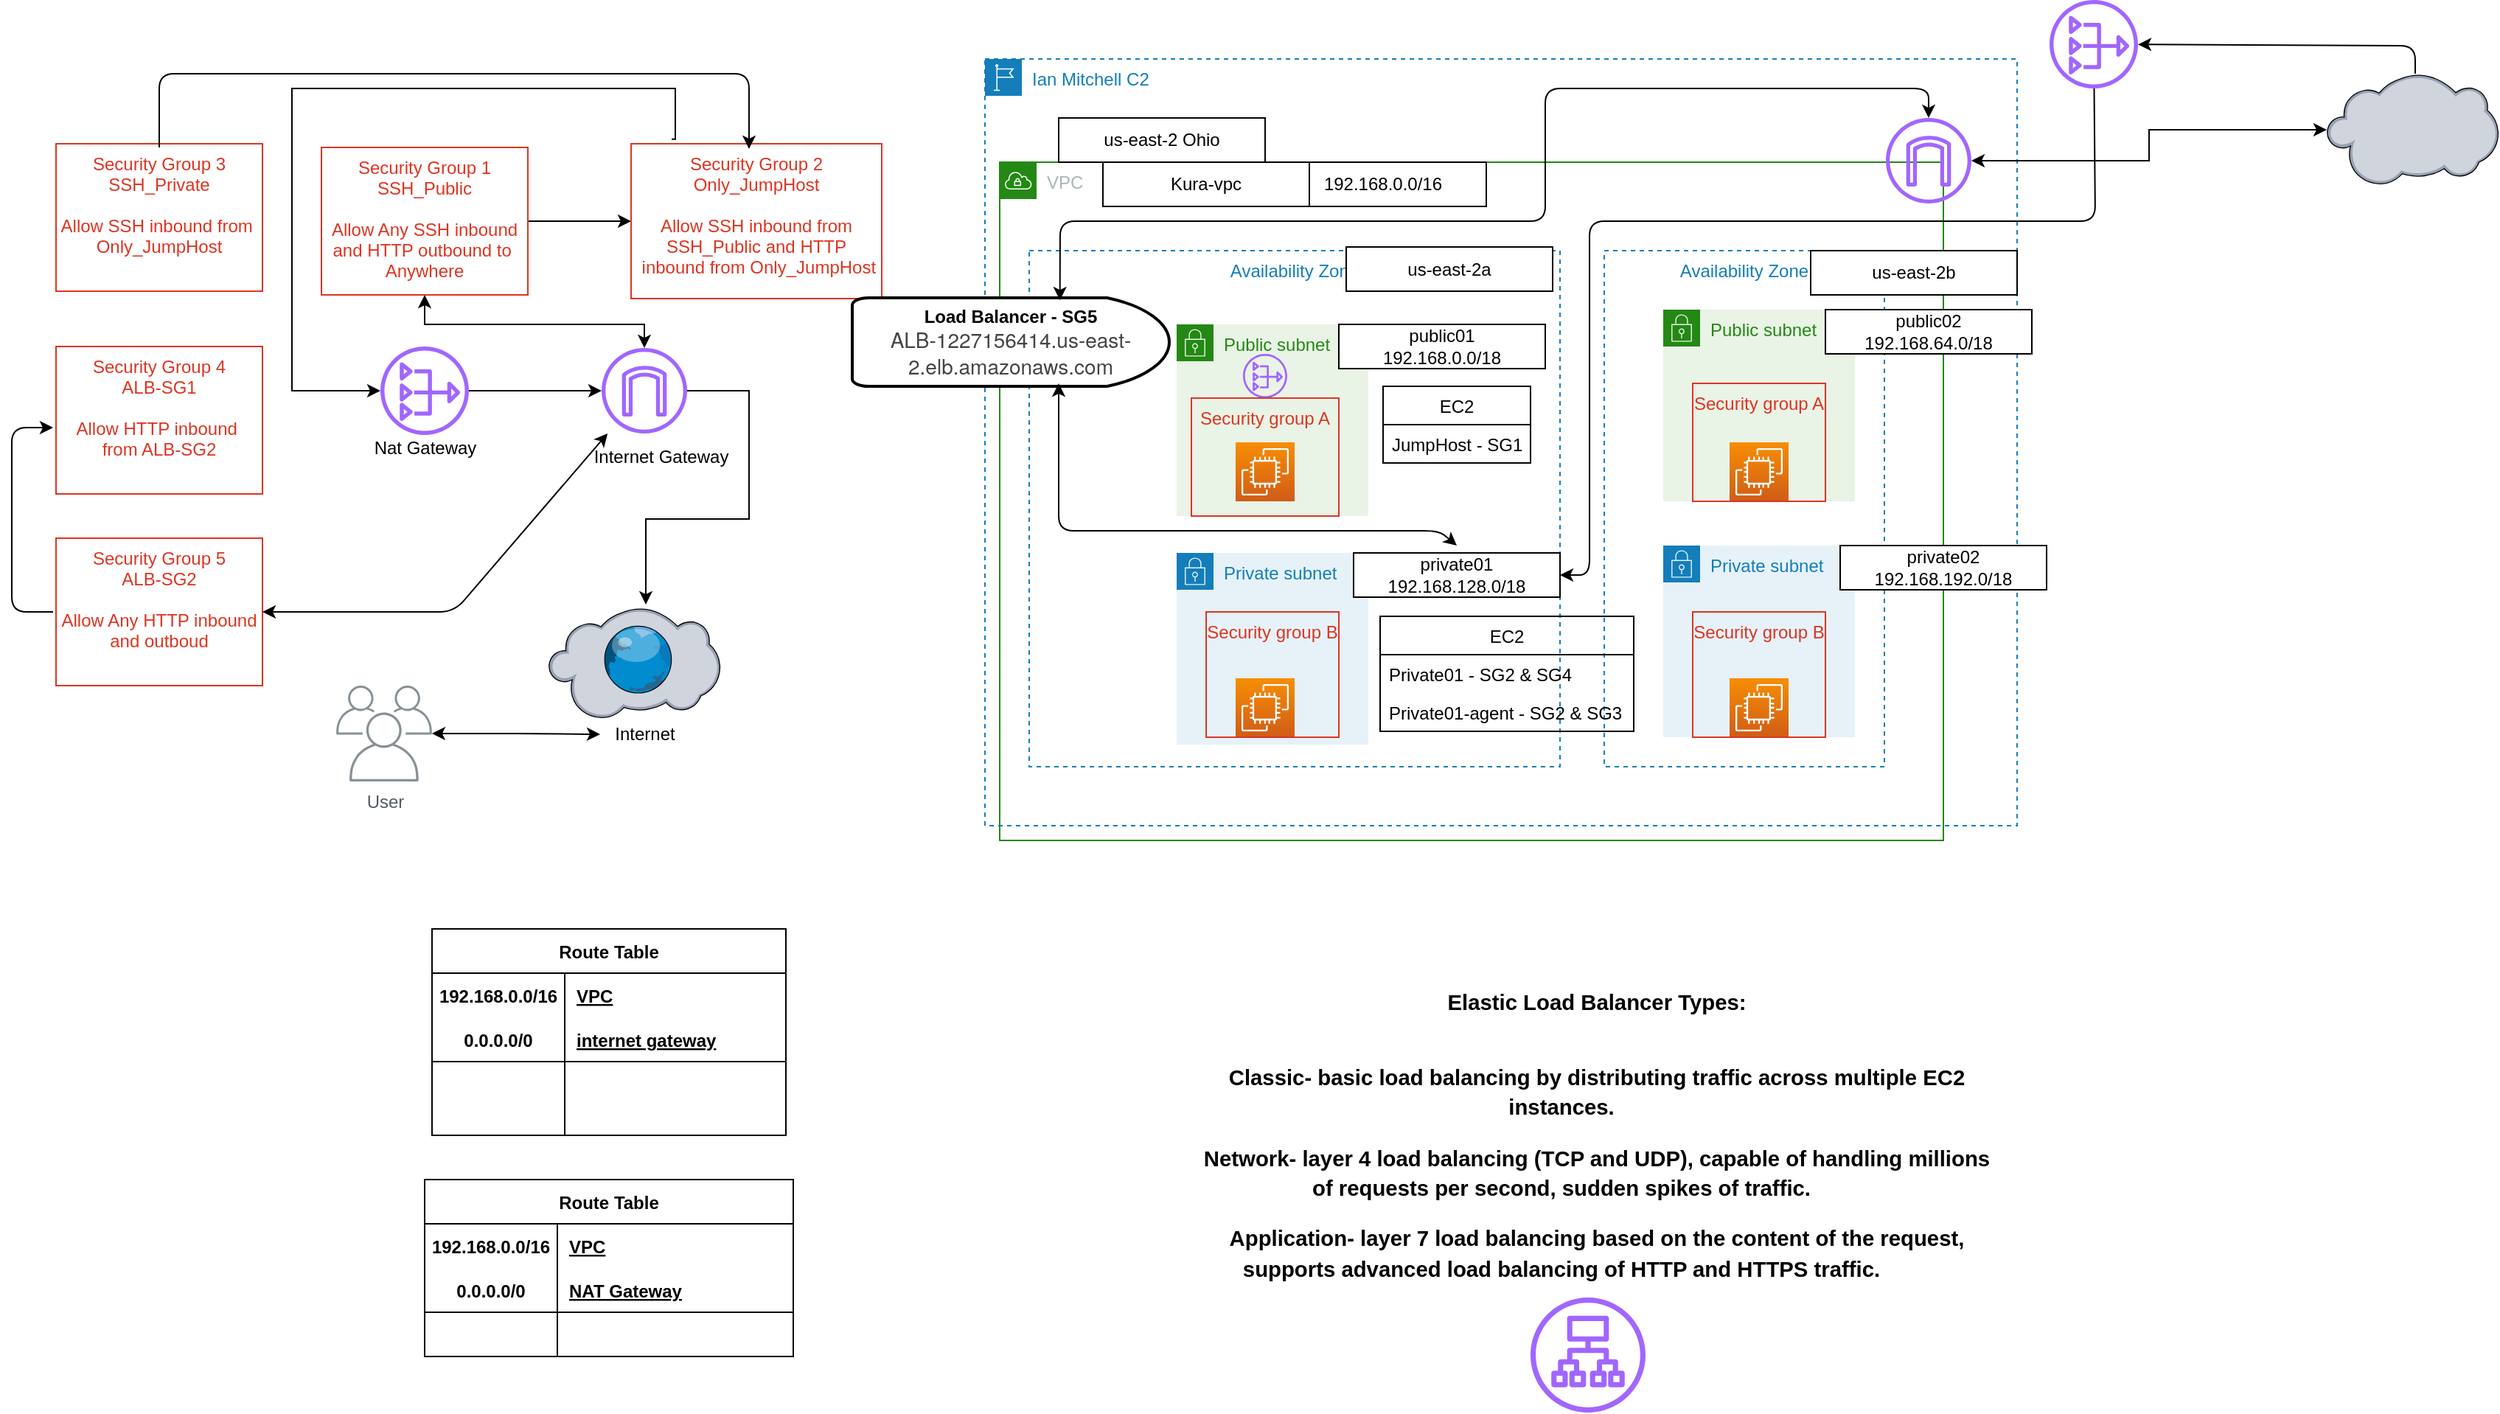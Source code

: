 <mxfile version="15.1.4" type="google"><diagram id="nw7TyY6NWrNO5nHJW8jS" name="Page-1"><mxGraphModel dx="1888" dy="1678" grid="1" gridSize="10" guides="1" tooltips="1" connect="1" arrows="1" fold="1" page="1" pageScale="1" pageWidth="850" pageHeight="1100" math="0" shadow="0"><root><mxCell id="0"/><mxCell id="1" parent="0"/><mxCell id="JTOwsbDZzf5b72OBdM26-1" value="VPC" style="points=[[0,0],[0.25,0],[0.5,0],[0.75,0],[1,0],[1,0.25],[1,0.5],[1,0.75],[1,1],[0.75,1],[0.5,1],[0.25,1],[0,1],[0,0.75],[0,0.5],[0,0.25]];outlineConnect=0;gradientColor=none;html=1;whiteSpace=wrap;fontSize=12;fontStyle=0;shape=mxgraph.aws4.group;grIcon=mxgraph.aws4.group_vpc;strokeColor=#248814;fillColor=none;verticalAlign=top;align=left;spacingLeft=30;fontColor=#AAB7B8;dashed=0;" parent="1" vertex="1"><mxGeometry x="190" y="90" width="640" height="460" as="geometry"/></mxCell><mxCell id="JTOwsbDZzf5b72OBdM26-2" value="Ian Mitchell C2" style="points=[[0,0],[0.25,0],[0.5,0],[0.75,0],[1,0],[1,0.25],[1,0.5],[1,0.75],[1,1],[0.75,1],[0.5,1],[0.25,1],[0,1],[0,0.75],[0,0.5],[0,0.25]];outlineConnect=0;gradientColor=none;html=1;whiteSpace=wrap;fontSize=12;fontStyle=0;shape=mxgraph.aws4.group;grIcon=mxgraph.aws4.group_region;strokeColor=#147EBA;fillColor=none;verticalAlign=top;align=left;spacingLeft=30;fontColor=#147EBA;dashed=1;" parent="1" vertex="1"><mxGeometry x="180" y="20" width="700" height="520" as="geometry"/></mxCell><mxCell id="JTOwsbDZzf5b72OBdM26-3" value="Availability Zone" style="fillColor=none;strokeColor=#147EBA;dashed=1;verticalAlign=top;fontStyle=0;fontColor=#147EBA;" parent="1" vertex="1"><mxGeometry x="210" y="150" width="360" height="350" as="geometry"/></mxCell><mxCell id="JTOwsbDZzf5b72OBdM26-4" value="Availability Zone" style="fillColor=none;strokeColor=#147EBA;dashed=1;verticalAlign=top;fontStyle=0;fontColor=#147EBA;" parent="1" vertex="1"><mxGeometry x="600" y="150" width="190" height="350" as="geometry"/></mxCell><mxCell id="JTOwsbDZzf5b72OBdM26-6" value="Public subnet" style="points=[[0,0],[0.25,0],[0.5,0],[0.75,0],[1,0],[1,0.25],[1,0.5],[1,0.75],[1,1],[0.75,1],[0.5,1],[0.25,1],[0,1],[0,0.75],[0,0.5],[0,0.25]];outlineConnect=0;gradientColor=none;html=1;whiteSpace=wrap;fontSize=12;fontStyle=0;shape=mxgraph.aws4.group;grIcon=mxgraph.aws4.group_security_group;grStroke=0;strokeColor=#248814;fillColor=#E9F3E6;verticalAlign=top;align=left;spacingLeft=30;fontColor=#248814;dashed=0;" parent="1" vertex="1"><mxGeometry x="310" y="200" width="130" height="130" as="geometry"/></mxCell><mxCell id="JTOwsbDZzf5b72OBdM26-7" value="Public subnet" style="points=[[0,0],[0.25,0],[0.5,0],[0.75,0],[1,0],[1,0.25],[1,0.5],[1,0.75],[1,1],[0.75,1],[0.5,1],[0.25,1],[0,1],[0,0.75],[0,0.5],[0,0.25]];outlineConnect=0;gradientColor=none;html=1;whiteSpace=wrap;fontSize=12;fontStyle=0;shape=mxgraph.aws4.group;grIcon=mxgraph.aws4.group_security_group;grStroke=0;strokeColor=#248814;fillColor=#E9F3E6;verticalAlign=top;align=left;spacingLeft=30;fontColor=#248814;dashed=0;" parent="1" vertex="1"><mxGeometry x="640" y="190" width="130" height="130" as="geometry"/></mxCell><mxCell id="JTOwsbDZzf5b72OBdM26-9" value="Private subnet" style="points=[[0,0],[0.25,0],[0.5,0],[0.75,0],[1,0],[1,0.25],[1,0.5],[1,0.75],[1,1],[0.75,1],[0.5,1],[0.25,1],[0,1],[0,0.75],[0,0.5],[0,0.25]];outlineConnect=0;gradientColor=none;html=1;whiteSpace=wrap;fontSize=12;fontStyle=0;shape=mxgraph.aws4.group;grIcon=mxgraph.aws4.group_security_group;grStroke=0;strokeColor=#147EBA;fillColor=#E6F2F8;verticalAlign=top;align=left;spacingLeft=30;fontColor=#147EBA;dashed=0;" parent="1" vertex="1"><mxGeometry x="310" y="355" width="130" height="130" as="geometry"/></mxCell><mxCell id="JTOwsbDZzf5b72OBdM26-10" value="Private subnet" style="points=[[0,0],[0.25,0],[0.5,0],[0.75,0],[1,0],[1,0.25],[1,0.5],[1,0.75],[1,1],[0.75,1],[0.5,1],[0.25,1],[0,1],[0,0.75],[0,0.5],[0,0.25]];outlineConnect=0;gradientColor=none;html=1;whiteSpace=wrap;fontSize=12;fontStyle=0;shape=mxgraph.aws4.group;grIcon=mxgraph.aws4.group_security_group;grStroke=0;strokeColor=#147EBA;fillColor=#E6F2F8;verticalAlign=top;align=left;spacingLeft=30;fontColor=#147EBA;dashed=0;" parent="1" vertex="1"><mxGeometry x="640" y="350" width="130" height="130" as="geometry"/></mxCell><mxCell id="JTOwsbDZzf5b72OBdM26-14" value="us-east-2a" style="html=1;whiteSpace=wrap;container=1;recursiveResize=0;collapsible=0;" parent="1" vertex="1"><mxGeometry x="425" y="147.5" width="140" height="30" as="geometry"/></mxCell><mxCell id="JTOwsbDZzf5b72OBdM26-16" value="us-east-2b" style="html=1;whiteSpace=wrap;container=1;recursiveResize=0;collapsible=0;" parent="1" vertex="1"><mxGeometry x="740" y="150" width="140" height="30" as="geometry"/></mxCell><mxCell id="JTOwsbDZzf5b72OBdM26-18" value="us-east-2 Ohio" style="html=1;whiteSpace=wrap;container=1;recursiveResize=0;collapsible=0;" parent="1" vertex="1"><mxGeometry x="230" y="60" width="140" height="30" as="geometry"/></mxCell><mxCell id="JTOwsbDZzf5b72OBdM26-22" value="private02&lt;br&gt;192.168.192.0/18" style="html=1;whiteSpace=wrap;container=1;recursiveResize=0;collapsible=0;" parent="1" vertex="1"><mxGeometry x="760" y="350" width="140" height="30" as="geometry"/></mxCell><mxCell id="JTOwsbDZzf5b72OBdM26-24" value="public01&lt;br&gt;192.168.0.0/18" style="html=1;whiteSpace=wrap;container=1;recursiveResize=0;collapsible=0;" parent="1" vertex="1"><mxGeometry x="420" y="200" width="140" height="30" as="geometry"/></mxCell><mxCell id="JTOwsbDZzf5b72OBdM26-27" value="private01&lt;br&gt;192.168.128.0/18" style="html=1;whiteSpace=wrap;container=1;recursiveResize=0;collapsible=0;" parent="1" vertex="1"><mxGeometry x="430" y="355" width="140" height="30" as="geometry"/></mxCell><mxCell id="JTOwsbDZzf5b72OBdM26-29" value="public02&lt;br&gt;192.168.64.0/18" style="html=1;whiteSpace=wrap;container=1;recursiveResize=0;collapsible=0;" parent="1" vertex="1"><mxGeometry x="750" y="190" width="140" height="30" as="geometry"/></mxCell><mxCell id="JTOwsbDZzf5b72OBdM26-32" value="192.168.0.0/16" style="html=1;whiteSpace=wrap;container=1;recursiveResize=0;collapsible=0;" parent="1" vertex="1"><mxGeometry x="380" y="90" width="140" height="30" as="geometry"/></mxCell><mxCell id="JTOwsbDZzf5b72OBdM26-12" value="Kura-vpc" style="html=1;whiteSpace=wrap;container=1;recursiveResize=0;collapsible=0;labelBorderColor=#FFFFFF;" parent="1" vertex="1"><mxGeometry x="260" y="90" width="140" height="30" as="geometry"/></mxCell><mxCell id="JTOwsbDZzf5b72OBdM26-104" style="edgeStyle=orthogonalEdgeStyle;rounded=0;orthogonalLoop=1;jettySize=auto;html=1;fontColor=#000000;startArrow=classic;startFill=1;endArrow=classic;endFill=1;" parent="1" source="JTOwsbDZzf5b72OBdM26-34" target="JTOwsbDZzf5b72OBdM26-102" edge="1"><mxGeometry relative="1" as="geometry"/></mxCell><mxCell id="JTOwsbDZzf5b72OBdM26-34" value="" style="outlineConnect=0;fontColor=#232F3E;gradientColor=none;fillColor=#A166FF;strokeColor=none;dashed=0;verticalLabelPosition=bottom;verticalAlign=top;align=center;html=1;fontSize=12;fontStyle=0;aspect=fixed;pointerEvents=1;shape=mxgraph.aws4.internet_gateway;" parent="1" vertex="1"><mxGeometry x="791" y="60" width="58" height="58" as="geometry"/></mxCell><mxCell id="JTOwsbDZzf5b72OBdM26-36" value="" style="points=[[0,0,0],[0.25,0,0],[0.5,0,0],[0.75,0,0],[1,0,0],[0,1,0],[0.25,1,0],[0.5,1,0],[0.75,1,0],[1,1,0],[0,0.25,0],[0,0.5,0],[0,0.75,0],[1,0.25,0],[1,0.5,0],[1,0.75,0]];outlineConnect=0;fontColor=#232F3E;gradientColor=#F78E04;gradientDirection=north;fillColor=#D05C17;strokeColor=#ffffff;dashed=0;verticalLabelPosition=bottom;verticalAlign=top;align=center;html=1;fontSize=12;fontStyle=0;aspect=fixed;shape=mxgraph.aws4.resourceIcon;resIcon=mxgraph.aws4.ec2;" parent="1" vertex="1"><mxGeometry x="685" y="440" width="40" height="40" as="geometry"/></mxCell><mxCell id="JTOwsbDZzf5b72OBdM26-37" value="" style="points=[[0,0,0],[0.25,0,0],[0.5,0,0],[0.75,0,0],[1,0,0],[0,1,0],[0.25,1,0],[0.5,1,0],[0.75,1,0],[1,1,0],[0,0.25,0],[0,0.5,0],[0,0.75,0],[1,0.25,0],[1,0.5,0],[1,0.75,0]];outlineConnect=0;fontColor=#232F3E;gradientColor=#F78E04;gradientDirection=north;fillColor=#D05C17;strokeColor=#ffffff;dashed=0;verticalLabelPosition=bottom;verticalAlign=top;align=center;html=1;fontSize=12;fontStyle=0;aspect=fixed;shape=mxgraph.aws4.resourceIcon;resIcon=mxgraph.aws4.ec2;" parent="1" vertex="1"><mxGeometry x="685" y="280" width="40" height="40" as="geometry"/></mxCell><mxCell id="JTOwsbDZzf5b72OBdM26-39" value="" style="points=[[0,0,0],[0.25,0,0],[0.5,0,0],[0.75,0,0],[1,0,0],[0,1,0],[0.25,1,0],[0.5,1,0],[0.75,1,0],[1,1,0],[0,0.25,0],[0,0.5,0],[0,0.75,0],[1,0.25,0],[1,0.5,0],[1,0.75,0]];outlineConnect=0;fontColor=#232F3E;gradientColor=#F78E04;gradientDirection=north;fillColor=#D05C17;strokeColor=#ffffff;dashed=0;verticalLabelPosition=bottom;verticalAlign=top;align=center;html=1;fontSize=12;fontStyle=0;aspect=fixed;shape=mxgraph.aws4.resourceIcon;resIcon=mxgraph.aws4.ec2;" parent="1" vertex="1"><mxGeometry x="350" y="280" width="40" height="40" as="geometry"/></mxCell><mxCell id="JTOwsbDZzf5b72OBdM26-41" value="" style="points=[[0,0,0],[0.25,0,0],[0.5,0,0],[0.75,0,0],[1,0,0],[0,1,0],[0.25,1,0],[0.5,1,0],[0.75,1,0],[1,1,0],[0,0.25,0],[0,0.5,0],[0,0.75,0],[1,0.25,0],[1,0.5,0],[1,0.75,0]];outlineConnect=0;fontColor=#232F3E;gradientColor=#F78E04;gradientDirection=north;fillColor=#D05C17;strokeColor=#ffffff;dashed=0;verticalLabelPosition=bottom;verticalAlign=top;align=center;html=1;fontSize=12;fontStyle=0;aspect=fixed;shape=mxgraph.aws4.resourceIcon;resIcon=mxgraph.aws4.ec2;" parent="1" vertex="1"><mxGeometry x="350" y="440" width="40" height="40" as="geometry"/></mxCell><mxCell id="JTOwsbDZzf5b72OBdM26-43" value="" style="outlineConnect=0;fontColor=#232F3E;gradientColor=none;fillColor=#A166FF;strokeColor=none;dashed=0;verticalLabelPosition=bottom;verticalAlign=top;align=center;html=1;fontSize=12;fontStyle=0;aspect=fixed;pointerEvents=1;shape=mxgraph.aws4.nat_gateway;" parent="1" vertex="1"><mxGeometry x="355" y="220" width="30" height="30" as="geometry"/></mxCell><mxCell id="JTOwsbDZzf5b72OBdM26-45" value="Route Table" style="shape=table;startSize=30;container=1;collapsible=1;childLayout=tableLayout;fixedRows=1;rowLines=0;fontStyle=1;align=center;resizeLast=1;" parent="1" vertex="1"><mxGeometry x="-195" y="610" width="240" height="140" as="geometry"/></mxCell><mxCell id="JTOwsbDZzf5b72OBdM26-46" value="" style="shape=partialRectangle;collapsible=0;dropTarget=0;pointerEvents=0;fillColor=none;top=0;left=0;bottom=0;right=0;points=[[0,0.5],[1,0.5]];portConstraint=eastwest;" parent="JTOwsbDZzf5b72OBdM26-45" vertex="1"><mxGeometry y="30" width="240" height="30" as="geometry"/></mxCell><mxCell id="JTOwsbDZzf5b72OBdM26-47" value="192.168.0.0/16" style="shape=partialRectangle;connectable=0;fillColor=none;top=0;left=0;bottom=0;right=0;fontStyle=1;overflow=hidden;" parent="JTOwsbDZzf5b72OBdM26-46" vertex="1"><mxGeometry width="90" height="30" as="geometry"/></mxCell><mxCell id="JTOwsbDZzf5b72OBdM26-48" value="VPC" style="shape=partialRectangle;connectable=0;fillColor=none;top=0;left=0;bottom=0;right=0;align=left;spacingLeft=6;fontStyle=5;overflow=hidden;" parent="JTOwsbDZzf5b72OBdM26-46" vertex="1"><mxGeometry x="90" width="150" height="30" as="geometry"/></mxCell><mxCell id="JTOwsbDZzf5b72OBdM26-49" value="" style="shape=partialRectangle;collapsible=0;dropTarget=0;pointerEvents=0;fillColor=none;top=0;left=0;bottom=1;right=0;points=[[0,0.5],[1,0.5]];portConstraint=eastwest;" parent="JTOwsbDZzf5b72OBdM26-45" vertex="1"><mxGeometry y="60" width="240" height="30" as="geometry"/></mxCell><mxCell id="JTOwsbDZzf5b72OBdM26-50" value="0.0.0.0/0" style="shape=partialRectangle;connectable=0;fillColor=none;top=0;left=0;bottom=0;right=0;fontStyle=1;overflow=hidden;" parent="JTOwsbDZzf5b72OBdM26-49" vertex="1"><mxGeometry width="90" height="30" as="geometry"/></mxCell><mxCell id="JTOwsbDZzf5b72OBdM26-51" value="internet gateway" style="shape=partialRectangle;connectable=0;fillColor=none;top=0;left=0;bottom=0;right=0;align=left;spacingLeft=6;fontStyle=5;overflow=hidden;" parent="JTOwsbDZzf5b72OBdM26-49" vertex="1"><mxGeometry x="90" width="150" height="30" as="geometry"/></mxCell><mxCell id="JTOwsbDZzf5b72OBdM26-52" value="" style="shape=partialRectangle;collapsible=0;dropTarget=0;pointerEvents=0;fillColor=none;top=0;left=0;bottom=0;right=0;points=[[0,0.5],[1,0.5]];portConstraint=eastwest;" parent="JTOwsbDZzf5b72OBdM26-45" vertex="1"><mxGeometry y="90" width="240" height="30" as="geometry"/></mxCell><mxCell id="JTOwsbDZzf5b72OBdM26-53" value="" style="shape=partialRectangle;connectable=0;fillColor=none;top=0;left=0;bottom=0;right=0;editable=1;overflow=hidden;" parent="JTOwsbDZzf5b72OBdM26-52" vertex="1"><mxGeometry width="90" height="30" as="geometry"/></mxCell><mxCell id="JTOwsbDZzf5b72OBdM26-54" value="" style="shape=partialRectangle;connectable=0;fillColor=none;top=0;left=0;bottom=0;right=0;align=left;spacingLeft=6;overflow=hidden;" parent="JTOwsbDZzf5b72OBdM26-52" vertex="1"><mxGeometry x="90" width="150" height="30" as="geometry"/></mxCell><mxCell id="JTOwsbDZzf5b72OBdM26-55" value="" style="shape=partialRectangle;collapsible=0;dropTarget=0;pointerEvents=0;fillColor=none;top=0;left=0;bottom=0;right=0;points=[[0,0.5],[1,0.5]];portConstraint=eastwest;" parent="JTOwsbDZzf5b72OBdM26-45" vertex="1"><mxGeometry y="120" width="240" height="20" as="geometry"/></mxCell><mxCell id="JTOwsbDZzf5b72OBdM26-56" value="" style="shape=partialRectangle;connectable=0;fillColor=none;top=0;left=0;bottom=0;right=0;editable=1;overflow=hidden;" parent="JTOwsbDZzf5b72OBdM26-55" vertex="1"><mxGeometry width="90" height="20" as="geometry"/></mxCell><mxCell id="JTOwsbDZzf5b72OBdM26-57" value="" style="shape=partialRectangle;connectable=0;fillColor=none;top=0;left=0;bottom=0;right=0;align=left;spacingLeft=6;overflow=hidden;" parent="JTOwsbDZzf5b72OBdM26-55" vertex="1"><mxGeometry x="90" width="150" height="20" as="geometry"/></mxCell><mxCell id="JTOwsbDZzf5b72OBdM26-58" value="Route Table" style="shape=table;startSize=30;container=1;collapsible=1;childLayout=tableLayout;fixedRows=1;rowLines=0;fontStyle=1;align=center;resizeLast=1;" parent="1" vertex="1"><mxGeometry x="-200" y="780" width="250" height="120" as="geometry"><mxRectangle x="-220" y="610" width="100" height="30" as="alternateBounds"/></mxGeometry></mxCell><mxCell id="JTOwsbDZzf5b72OBdM26-59" value="" style="shape=partialRectangle;collapsible=0;dropTarget=0;pointerEvents=0;fillColor=none;top=0;left=0;bottom=0;right=0;points=[[0,0.5],[1,0.5]];portConstraint=eastwest;" parent="JTOwsbDZzf5b72OBdM26-58" vertex="1"><mxGeometry y="30" width="250" height="30" as="geometry"/></mxCell><mxCell id="JTOwsbDZzf5b72OBdM26-60" value="192.168.0.0/16" style="shape=partialRectangle;connectable=0;fillColor=none;top=0;left=0;bottom=0;right=0;fontStyle=1;overflow=hidden;" parent="JTOwsbDZzf5b72OBdM26-59" vertex="1"><mxGeometry width="90" height="30" as="geometry"/></mxCell><mxCell id="JTOwsbDZzf5b72OBdM26-61" value="VPC" style="shape=partialRectangle;connectable=0;fillColor=none;top=0;left=0;bottom=0;right=0;align=left;spacingLeft=6;fontStyle=5;overflow=hidden;" parent="JTOwsbDZzf5b72OBdM26-59" vertex="1"><mxGeometry x="90" width="160" height="30" as="geometry"/></mxCell><mxCell id="JTOwsbDZzf5b72OBdM26-62" value="" style="shape=partialRectangle;collapsible=0;dropTarget=0;pointerEvents=0;fillColor=none;top=0;left=0;bottom=1;right=0;points=[[0,0.5],[1,0.5]];portConstraint=eastwest;" parent="JTOwsbDZzf5b72OBdM26-58" vertex="1"><mxGeometry y="60" width="250" height="30" as="geometry"/></mxCell><mxCell id="JTOwsbDZzf5b72OBdM26-63" value="0.0.0.0/0" style="shape=partialRectangle;connectable=0;fillColor=none;top=0;left=0;bottom=0;right=0;fontStyle=1;overflow=hidden;" parent="JTOwsbDZzf5b72OBdM26-62" vertex="1"><mxGeometry width="90" height="30" as="geometry"/></mxCell><mxCell id="JTOwsbDZzf5b72OBdM26-64" value="NAT Gateway" style="shape=partialRectangle;connectable=0;fillColor=none;top=0;left=0;bottom=0;right=0;align=left;spacingLeft=6;fontStyle=5;overflow=hidden;" parent="JTOwsbDZzf5b72OBdM26-62" vertex="1"><mxGeometry x="90" width="160" height="30" as="geometry"/></mxCell><mxCell id="JTOwsbDZzf5b72OBdM26-68" value="" style="shape=partialRectangle;collapsible=0;dropTarget=0;pointerEvents=0;fillColor=none;top=0;left=0;bottom=0;right=0;points=[[0,0.5],[1,0.5]];portConstraint=eastwest;" parent="JTOwsbDZzf5b72OBdM26-58" vertex="1"><mxGeometry y="90" width="250" height="30" as="geometry"/></mxCell><mxCell id="JTOwsbDZzf5b72OBdM26-69" value="" style="shape=partialRectangle;connectable=0;fillColor=none;top=0;left=0;bottom=0;right=0;editable=1;overflow=hidden;" parent="JTOwsbDZzf5b72OBdM26-68" vertex="1"><mxGeometry width="90" height="30" as="geometry"/></mxCell><mxCell id="JTOwsbDZzf5b72OBdM26-70" value="" style="shape=partialRectangle;connectable=0;fillColor=none;top=0;left=0;bottom=0;right=0;align=left;spacingLeft=6;overflow=hidden;" parent="JTOwsbDZzf5b72OBdM26-68" vertex="1"><mxGeometry x="90" width="160" height="30" as="geometry"/></mxCell><mxCell id="JTOwsbDZzf5b72OBdM26-72" value="Security group A" style="fillColor=none;strokeColor=#DD3522;verticalAlign=top;fontStyle=0;fontColor=#DD3522;" parent="1" vertex="1"><mxGeometry x="320" y="250" width="100" height="80" as="geometry"/></mxCell><mxCell id="JTOwsbDZzf5b72OBdM26-73" value="Security group A" style="fillColor=none;strokeColor=#DD3522;verticalAlign=top;fontStyle=0;fontColor=#DD3522;" parent="1" vertex="1"><mxGeometry x="660" y="240" width="90" height="80" as="geometry"/></mxCell><mxCell id="JTOwsbDZzf5b72OBdM26-75" value="Security group B" style="fillColor=none;strokeColor=#DD3522;verticalAlign=top;fontStyle=0;fontColor=#DD3522;" parent="1" vertex="1"><mxGeometry x="660" y="395" width="90" height="85" as="geometry"/></mxCell><mxCell id="JTOwsbDZzf5b72OBdM26-77" value="Security group B" style="fillColor=none;strokeColor=#DD3522;verticalAlign=top;fontStyle=0;fontColor=#DD3522;" parent="1" vertex="1"><mxGeometry x="330" y="395" width="90" height="85" as="geometry"/></mxCell><mxCell id="JTOwsbDZzf5b72OBdM26-83" value="" style="edgeStyle=orthogonalEdgeStyle;rounded=0;orthogonalLoop=1;jettySize=auto;html=1;fontColor=#000000;" parent="1" source="JTOwsbDZzf5b72OBdM26-79" target="JTOwsbDZzf5b72OBdM26-81" edge="1"><mxGeometry relative="1" as="geometry"/></mxCell><mxCell id="JTOwsbDZzf5b72OBdM26-96" style="edgeStyle=orthogonalEdgeStyle;rounded=0;orthogonalLoop=1;jettySize=auto;html=1;fontColor=#000000;startArrow=classic;startFill=1;endArrow=none;endFill=0;entryX=0.162;entryY=-0.03;entryDx=0;entryDy=0;entryPerimeter=0;" parent="1" source="JTOwsbDZzf5b72OBdM26-79" target="JTOwsbDZzf5b72OBdM26-88" edge="1"><mxGeometry relative="1" as="geometry"><mxPoint x="-30" y="70" as="targetPoint"/><Array as="points"><mxPoint x="-290" y="245"/><mxPoint x="-290" y="40"/><mxPoint x="-30" y="40"/><mxPoint x="-30" y="74"/></Array></mxGeometry></mxCell><mxCell id="JTOwsbDZzf5b72OBdM26-79" value="" style="outlineConnect=0;fontColor=#232F3E;gradientColor=none;fillColor=#A166FF;strokeColor=none;dashed=0;verticalLabelPosition=bottom;verticalAlign=top;align=center;html=1;fontSize=12;fontStyle=0;aspect=fixed;pointerEvents=1;shape=mxgraph.aws4.nat_gateway;" parent="1" vertex="1"><mxGeometry x="-230" y="215" width="60" height="60" as="geometry"/></mxCell><mxCell id="JTOwsbDZzf5b72OBdM26-94" style="edgeStyle=orthogonalEdgeStyle;rounded=0;orthogonalLoop=1;jettySize=auto;html=1;fontColor=#000000;" parent="1" source="JTOwsbDZzf5b72OBdM26-81" edge="1"><mxGeometry relative="1" as="geometry"><mxPoint x="-50" y="390" as="targetPoint"/><Array as="points"><mxPoint x="20" y="245"/><mxPoint x="20" y="332"/><mxPoint x="-50" y="332"/></Array></mxGeometry></mxCell><mxCell id="JTOwsbDZzf5b72OBdM26-81" value="" style="outlineConnect=0;fontColor=#232F3E;gradientColor=none;fillColor=#A166FF;strokeColor=none;dashed=0;verticalLabelPosition=bottom;verticalAlign=top;align=center;html=1;fontSize=12;fontStyle=0;aspect=fixed;pointerEvents=1;shape=mxgraph.aws4.internet_gateway;" parent="1" vertex="1"><mxGeometry x="-80" y="216" width="58" height="58" as="geometry"/></mxCell><mxCell id="JTOwsbDZzf5b72OBdM26-84" value="Nat Gateway" style="text;html=1;align=center;verticalAlign=middle;resizable=0;points=[];autosize=1;strokeColor=none;fillColor=none;fontColor=#000000;" parent="1" vertex="1"><mxGeometry x="-240" y="274" width="80" height="20" as="geometry"/></mxCell><mxCell id="JTOwsbDZzf5b72OBdM26-85" value="Internet Gateway" style="text;html=1;align=center;verticalAlign=middle;resizable=0;points=[];autosize=1;strokeColor=none;fillColor=none;fontColor=#000000;" parent="1" vertex="1"><mxGeometry x="-95" y="280" width="110" height="20" as="geometry"/></mxCell><mxCell id="JTOwsbDZzf5b72OBdM26-90" value="" style="edgeStyle=orthogonalEdgeStyle;rounded=0;orthogonalLoop=1;jettySize=auto;html=1;fontColor=#000000;" parent="1" source="JTOwsbDZzf5b72OBdM26-86" target="JTOwsbDZzf5b72OBdM26-88" edge="1"><mxGeometry relative="1" as="geometry"/></mxCell><mxCell id="JTOwsbDZzf5b72OBdM26-91" value="" style="edgeStyle=orthogonalEdgeStyle;rounded=0;orthogonalLoop=1;jettySize=auto;html=1;fontColor=#000000;startArrow=classic;startFill=1;" parent="1" source="JTOwsbDZzf5b72OBdM26-86" target="JTOwsbDZzf5b72OBdM26-81" edge="1"><mxGeometry relative="1" as="geometry"><mxPoint x="-200" y="227" as="targetPoint"/><Array as="points"><mxPoint x="-200" y="200"/><mxPoint x="-51" y="200"/></Array></mxGeometry></mxCell><mxCell id="JTOwsbDZzf5b72OBdM26-86" value="Security Group 1&#10;SSH_Public&#10;&#10;Allow Any SSH inbound &#10;and HTTP outbound to &#10;Anywhere" style="fillColor=none;strokeColor=#DD3522;verticalAlign=top;fontStyle=0;fontColor=#DD3522;" parent="1" vertex="1"><mxGeometry x="-270" y="80" width="140" height="100" as="geometry"/></mxCell><mxCell id="JTOwsbDZzf5b72OBdM26-88" value="Security Group 2&#10;Only_JumpHost&#10;&#10;Allow SSH inbound from &#10;SSH_Public and HTTP&#10; inbound from Only_JumpHost" style="fillColor=none;strokeColor=#DD3522;verticalAlign=top;fontStyle=0;fontColor=#DD3522;" parent="1" vertex="1"><mxGeometry x="-60" y="77.5" width="170" height="105" as="geometry"/></mxCell><mxCell id="JTOwsbDZzf5b72OBdM26-92" value="" style="verticalLabelPosition=bottom;aspect=fixed;html=1;verticalAlign=top;strokeColor=none;align=center;outlineConnect=0;shape=mxgraph.citrix.cloud;fontColor=#000000;" parent="1" vertex="1"><mxGeometry x="-116" y="392" width="116.45" height="76" as="geometry"/></mxCell><mxCell id="JTOwsbDZzf5b72OBdM26-93" value="" style="verticalLabelPosition=bottom;aspect=fixed;html=1;verticalAlign=top;strokeColor=none;align=center;outlineConnect=0;shape=mxgraph.citrix.globe;fontColor=#000000;" parent="1" vertex="1"><mxGeometry x="-80" y="404" width="48.15" height="46" as="geometry"/></mxCell><mxCell id="JTOwsbDZzf5b72OBdM26-95" value="Internet" style="text;html=1;align=center;verticalAlign=middle;resizable=0;points=[];autosize=1;strokeColor=none;fillColor=none;fontColor=#000000;" parent="1" vertex="1"><mxGeometry x="-81" y="468" width="60" height="20" as="geometry"/></mxCell><mxCell id="JTOwsbDZzf5b72OBdM26-98" value="" style="edgeStyle=orthogonalEdgeStyle;rounded=0;orthogonalLoop=1;jettySize=auto;html=1;fontColor=#000000;startArrow=classic;startFill=1;endArrow=classic;endFill=1;" parent="1" source="JTOwsbDZzf5b72OBdM26-97" target="JTOwsbDZzf5b72OBdM26-95" edge="1"><mxGeometry relative="1" as="geometry"/></mxCell><mxCell id="JTOwsbDZzf5b72OBdM26-97" value="User" style="outlineConnect=0;gradientColor=none;fontColor=#545B64;strokeColor=none;fillColor=#879196;dashed=0;verticalLabelPosition=bottom;verticalAlign=top;align=center;html=1;fontSize=12;fontStyle=0;aspect=fixed;shape=mxgraph.aws4.illustration_users;pointerEvents=1" parent="1" vertex="1"><mxGeometry x="-260" y="445" width="65" height="65" as="geometry"/></mxCell><mxCell id="JTOwsbDZzf5b72OBdM26-99" value="" style="outlineConnect=0;fontColor=#232F3E;gradientColor=none;fillColor=#A166FF;strokeColor=none;dashed=0;verticalLabelPosition=bottom;verticalAlign=top;align=center;html=1;fontSize=12;fontStyle=0;aspect=fixed;pointerEvents=1;shape=mxgraph.aws4.application_load_balancer;" parent="1" vertex="1"><mxGeometry x="550" y="860" width="78" height="78" as="geometry"/></mxCell><mxCell id="JTOwsbDZzf5b72OBdM26-101" value="&lt;h4 style=&quot;text-align: center ; line-height: 1.38 ; text-indent: 36pt ; margin-top: 0pt ; margin-bottom: 0pt&quot;&gt;&lt;span style=&quot;font-size: 11pt ; font-family: &amp;#34;arial&amp;#34; ; background-color: transparent ; vertical-align: baseline&quot;&gt;Elastic Load Balancer Types:&lt;/span&gt;&lt;/h4&gt;&lt;h1&gt;&lt;div style=&quot;font-size: 12px ; font-weight: 400 ; text-align: center&quot;&gt;&lt;br&gt;&lt;/div&gt;&lt;p dir=&quot;ltr&quot; style=&quot;font-size: 12px ; font-weight: 400 ; text-align: center ; line-height: 1.38 ; text-indent: 36pt ; margin-top: 0pt ; margin-bottom: 0pt&quot;&gt;&lt;span style=&quot;font-size: 11pt ; font-family: &amp;#34;arial&amp;#34; ; background-color: transparent ; font-weight: 700 ; vertical-align: baseline&quot;&gt;Classic- basic load balancing by distributing traffic across multiple EC2 instances.&lt;/span&gt;&lt;/p&gt;&lt;div style=&quot;font-size: 12px ; font-weight: 400 ; text-align: center&quot;&gt;&lt;br&gt;&lt;/div&gt;&lt;p dir=&quot;ltr&quot; style=&quot;font-size: 12px ; font-weight: 400 ; text-align: center ; line-height: 1.38 ; text-indent: 36pt ; margin-top: 0pt ; margin-bottom: 0pt&quot;&gt;&lt;span style=&quot;font-size: 11pt ; font-family: &amp;#34;arial&amp;#34; ; background-color: transparent ; font-weight: 700 ; vertical-align: baseline&quot;&gt;Network- layer 4 load balancing (TCP and UDP), capable of handling millions of requests per second, sudden spikes of traffic.&lt;/span&gt;&lt;/p&gt;&lt;div style=&quot;font-size: 12px ; font-weight: 400 ; text-align: center&quot;&gt;&lt;br&gt;&lt;/div&gt;&lt;p dir=&quot;ltr&quot; style=&quot;font-size: 12px ; font-weight: 400 ; text-align: center ; line-height: 1.38 ; text-indent: 36pt ; margin-top: 0pt ; margin-bottom: 0pt&quot;&gt;&lt;span style=&quot;font-size: 11pt ; font-family: &amp;#34;arial&amp;#34; ; background-color: transparent ; font-weight: 700 ; vertical-align: baseline&quot;&gt;Application- layer 7 load balancing based on the content of the request, supports advanced load balancing of HTTP and HTTPS traffic.&lt;/span&gt;&lt;/p&gt;&lt;/h1&gt;" style="text;html=1;strokeColor=none;fillColor=none;spacing=5;spacingTop=-20;whiteSpace=wrap;overflow=hidden;rounded=0;fontColor=#000000;" parent="1" vertex="1"><mxGeometry x="270" y="660" width="600" height="210" as="geometry"/></mxCell><mxCell id="JTOwsbDZzf5b72OBdM26-102" value="" style="verticalLabelPosition=bottom;aspect=fixed;html=1;verticalAlign=top;strokeColor=none;align=center;outlineConnect=0;shape=mxgraph.citrix.cloud;fontColor=#000000;" parent="1" vertex="1"><mxGeometry x="1090" y="30" width="116.45" height="76" as="geometry"/></mxCell><mxCell id="NmfCr573Lp0WZMoVEPqM-1" value="&lt;b&gt;Load Balancer - SG5&lt;/b&gt;&lt;br&gt;&lt;span style=&quot;color: rgb(68 , 68 , 68) ; font-family: &amp;#34;helvetica neue&amp;#34; , &amp;#34;roboto&amp;#34; , &amp;#34;arial&amp;#34; , sans-serif ; font-size: 14px ; background-color: rgb(255 , 255 , 255)&quot;&gt;ALB-1227156414.us-east-2.elb.amazonaws.com&lt;/span&gt;" style="strokeWidth=2;html=1;shape=mxgraph.flowchart.delay;whiteSpace=wrap;" parent="1" vertex="1"><mxGeometry x="90" y="182" width="215" height="60" as="geometry"/></mxCell><mxCell id="NmfCr573Lp0WZMoVEPqM-2" value="" style="endArrow=classic;startArrow=classic;html=1;" parent="1" edge="1"><mxGeometry width="50" height="50" relative="1" as="geometry"><mxPoint x="230" y="240" as="sourcePoint"/><mxPoint x="500" y="350" as="targetPoint"/><Array as="points"><mxPoint x="230" y="340"/><mxPoint x="290" y="340"/><mxPoint x="488" y="340"/></Array></mxGeometry></mxCell><mxCell id="NmfCr573Lp0WZMoVEPqM-4" value="EC2" style="swimlane;fontStyle=0;childLayout=stackLayout;horizontal=1;startSize=26;fillColor=none;horizontalStack=0;resizeParent=1;resizeParentMax=0;resizeLast=0;collapsible=1;marginBottom=0;" parent="1" vertex="1"><mxGeometry x="450" y="242" width="100" height="52" as="geometry"/></mxCell><mxCell id="NmfCr573Lp0WZMoVEPqM-5" value="JumpHost - SG1" style="text;strokeColor=none;fillColor=none;align=left;verticalAlign=top;spacingLeft=4;spacingRight=4;overflow=hidden;rotatable=0;points=[[0,0.5],[1,0.5]];portConstraint=eastwest;" parent="NmfCr573Lp0WZMoVEPqM-4" vertex="1"><mxGeometry y="26" width="100" height="26" as="geometry"/></mxCell><mxCell id="NmfCr573Lp0WZMoVEPqM-12" value="EC2" style="swimlane;fontStyle=0;childLayout=stackLayout;horizontal=1;startSize=26;fillColor=none;horizontalStack=0;resizeParent=1;resizeParentMax=0;resizeLast=0;collapsible=1;marginBottom=0;" parent="1" vertex="1"><mxGeometry x="448" y="398" width="172" height="78" as="geometry"/></mxCell><mxCell id="NmfCr573Lp0WZMoVEPqM-13" value="Private01 - SG2 &amp; SG4" style="text;strokeColor=none;fillColor=none;align=left;verticalAlign=top;spacingLeft=4;spacingRight=4;overflow=hidden;rotatable=0;points=[[0,0.5],[1,0.5]];portConstraint=eastwest;" parent="NmfCr573Lp0WZMoVEPqM-12" vertex="1"><mxGeometry y="26" width="172" height="26" as="geometry"/></mxCell><mxCell id="NmfCr573Lp0WZMoVEPqM-14" value="Private01-agent - SG2 &amp; SG3" style="text;strokeColor=none;fillColor=none;align=left;verticalAlign=top;spacingLeft=4;spacingRight=4;overflow=hidden;rotatable=0;points=[[0,0.5],[1,0.5]];portConstraint=eastwest;" parent="NmfCr573Lp0WZMoVEPqM-12" vertex="1"><mxGeometry y="52" width="172" height="26" as="geometry"/></mxCell><mxCell id="f2f5-TPGKQvGWsVbPtvu-1" value="Security Group 3&#10;SSH_Private&#10;&#10;Allow SSH inbound from &#10;Only_JumpHost" style="fillColor=none;strokeColor=#DD3522;verticalAlign=top;fontStyle=0;fontColor=#DD3522;" vertex="1" parent="1"><mxGeometry x="-450" y="77.5" width="140" height="100" as="geometry"/></mxCell><mxCell id="f2f5-TPGKQvGWsVbPtvu-2" value="Security Group 4&#10;ALB-SG1&#10;&#10;Allow HTTP inbound &#10;from ALB-SG2" style="fillColor=none;strokeColor=#DD3522;verticalAlign=top;fontStyle=0;fontColor=#DD3522;" vertex="1" parent="1"><mxGeometry x="-450" y="215" width="140" height="100" as="geometry"/></mxCell><mxCell id="f2f5-TPGKQvGWsVbPtvu-3" value="Security Group 5&#10;ALB-SG2&#10;&#10;Allow Any HTTP inbound&#10;and outboud" style="fillColor=none;strokeColor=#DD3522;verticalAlign=top;fontStyle=0;fontColor=#DD3522;" vertex="1" parent="1"><mxGeometry x="-450" y="345" width="140" height="100" as="geometry"/></mxCell><mxCell id="f2f5-TPGKQvGWsVbPtvu-4" value="" style="endArrow=classic;html=1;" edge="1" parent="1"><mxGeometry width="50" height="50" relative="1" as="geometry"><mxPoint x="-380" y="80" as="sourcePoint"/><mxPoint x="20" y="81" as="targetPoint"/><Array as="points"><mxPoint x="-380" y="30"/><mxPoint x="20" y="30"/></Array></mxGeometry></mxCell><mxCell id="f2f5-TPGKQvGWsVbPtvu-5" value="" style="endArrow=classic;html=1;" edge="1" parent="1"><mxGeometry width="50" height="50" relative="1" as="geometry"><mxPoint x="-452" y="395" as="sourcePoint"/><mxPoint x="-452" y="270" as="targetPoint"/><Array as="points"><mxPoint x="-480" y="395"/><mxPoint x="-480" y="270"/></Array></mxGeometry></mxCell><mxCell id="f2f5-TPGKQvGWsVbPtvu-7" value="" style="endArrow=classic;startArrow=classic;html=1;entryX=1;entryY=0.5;entryDx=0;entryDy=0;" edge="1" parent="1" source="JTOwsbDZzf5b72OBdM26-81" target="f2f5-TPGKQvGWsVbPtvu-3"><mxGeometry width="50" height="50" relative="1" as="geometry"><mxPoint x="-100" y="413" as="sourcePoint"/><mxPoint x="-290" y="370" as="targetPoint"/><Array as="points"><mxPoint x="-180" y="395"/></Array></mxGeometry></mxCell><mxCell id="f2f5-TPGKQvGWsVbPtvu-9" value="" style="endArrow=classic;startArrow=classic;html=1;exitX=0.655;exitY=0.027;exitDx=0;exitDy=0;exitPerimeter=0;" edge="1" parent="1" source="NmfCr573Lp0WZMoVEPqM-1" target="JTOwsbDZzf5b72OBdM26-34"><mxGeometry width="50" height="50" relative="1" as="geometry"><mxPoint x="730" y="40" as="sourcePoint"/><mxPoint x="780" y="-10" as="targetPoint"/><Array as="points"><mxPoint x="231" y="130"/><mxPoint x="560" y="130"/><mxPoint x="560" y="40"/><mxPoint x="820" y="40"/></Array></mxGeometry></mxCell><mxCell id="f2f5-TPGKQvGWsVbPtvu-10" value="" style="outlineConnect=0;fontColor=#232F3E;gradientColor=none;fillColor=#A166FF;strokeColor=none;dashed=0;verticalLabelPosition=bottom;verticalAlign=top;align=center;html=1;fontSize=12;fontStyle=0;aspect=fixed;pointerEvents=1;shape=mxgraph.aws4.nat_gateway;" vertex="1" parent="1"><mxGeometry x="902" y="-20" width="60" height="60" as="geometry"/></mxCell><mxCell id="f2f5-TPGKQvGWsVbPtvu-11" value="" style="endArrow=classic;html=1;entryX=1;entryY=0.5;entryDx=0;entryDy=0;" edge="1" parent="1" source="f2f5-TPGKQvGWsVbPtvu-10" target="JTOwsbDZzf5b72OBdM26-27"><mxGeometry width="50" height="50" relative="1" as="geometry"><mxPoint x="890" y="-10" as="sourcePoint"/><mxPoint x="590" y="370" as="targetPoint"/><Array as="points"><mxPoint x="933" y="130"/><mxPoint x="590" y="130"/><mxPoint x="590" y="370"/></Array></mxGeometry></mxCell><mxCell id="f2f5-TPGKQvGWsVbPtvu-12" value="" style="endArrow=classic;html=1;" edge="1" parent="1" target="f2f5-TPGKQvGWsVbPtvu-10"><mxGeometry width="50" height="50" relative="1" as="geometry"><mxPoint x="1150" y="30" as="sourcePoint"/><mxPoint x="1200" y="-20" as="targetPoint"/><Array as="points"><mxPoint x="1150" y="11"/></Array></mxGeometry></mxCell></root></mxGraphModel></diagram></mxfile>